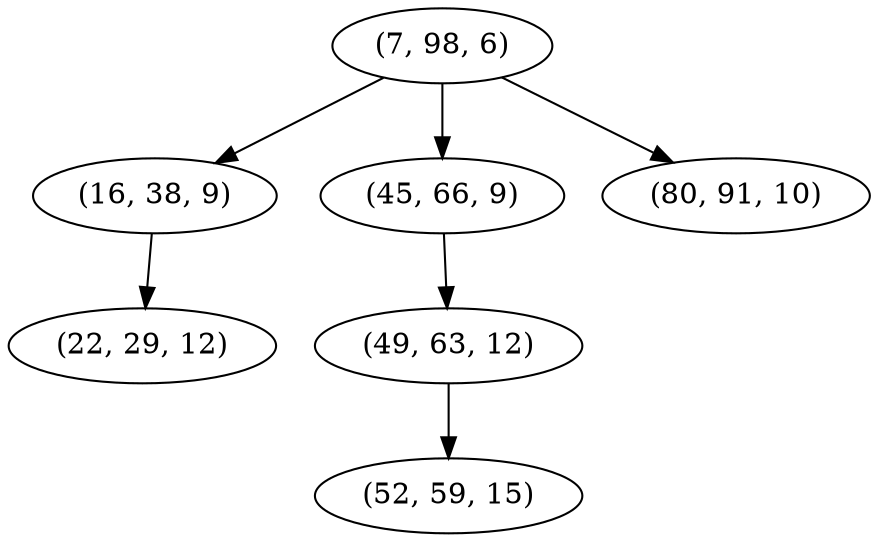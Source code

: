 digraph tree {
    "(7, 98, 6)";
    "(16, 38, 9)";
    "(22, 29, 12)";
    "(45, 66, 9)";
    "(49, 63, 12)";
    "(52, 59, 15)";
    "(80, 91, 10)";
    "(7, 98, 6)" -> "(16, 38, 9)";
    "(7, 98, 6)" -> "(45, 66, 9)";
    "(7, 98, 6)" -> "(80, 91, 10)";
    "(16, 38, 9)" -> "(22, 29, 12)";
    "(45, 66, 9)" -> "(49, 63, 12)";
    "(49, 63, 12)" -> "(52, 59, 15)";
}
